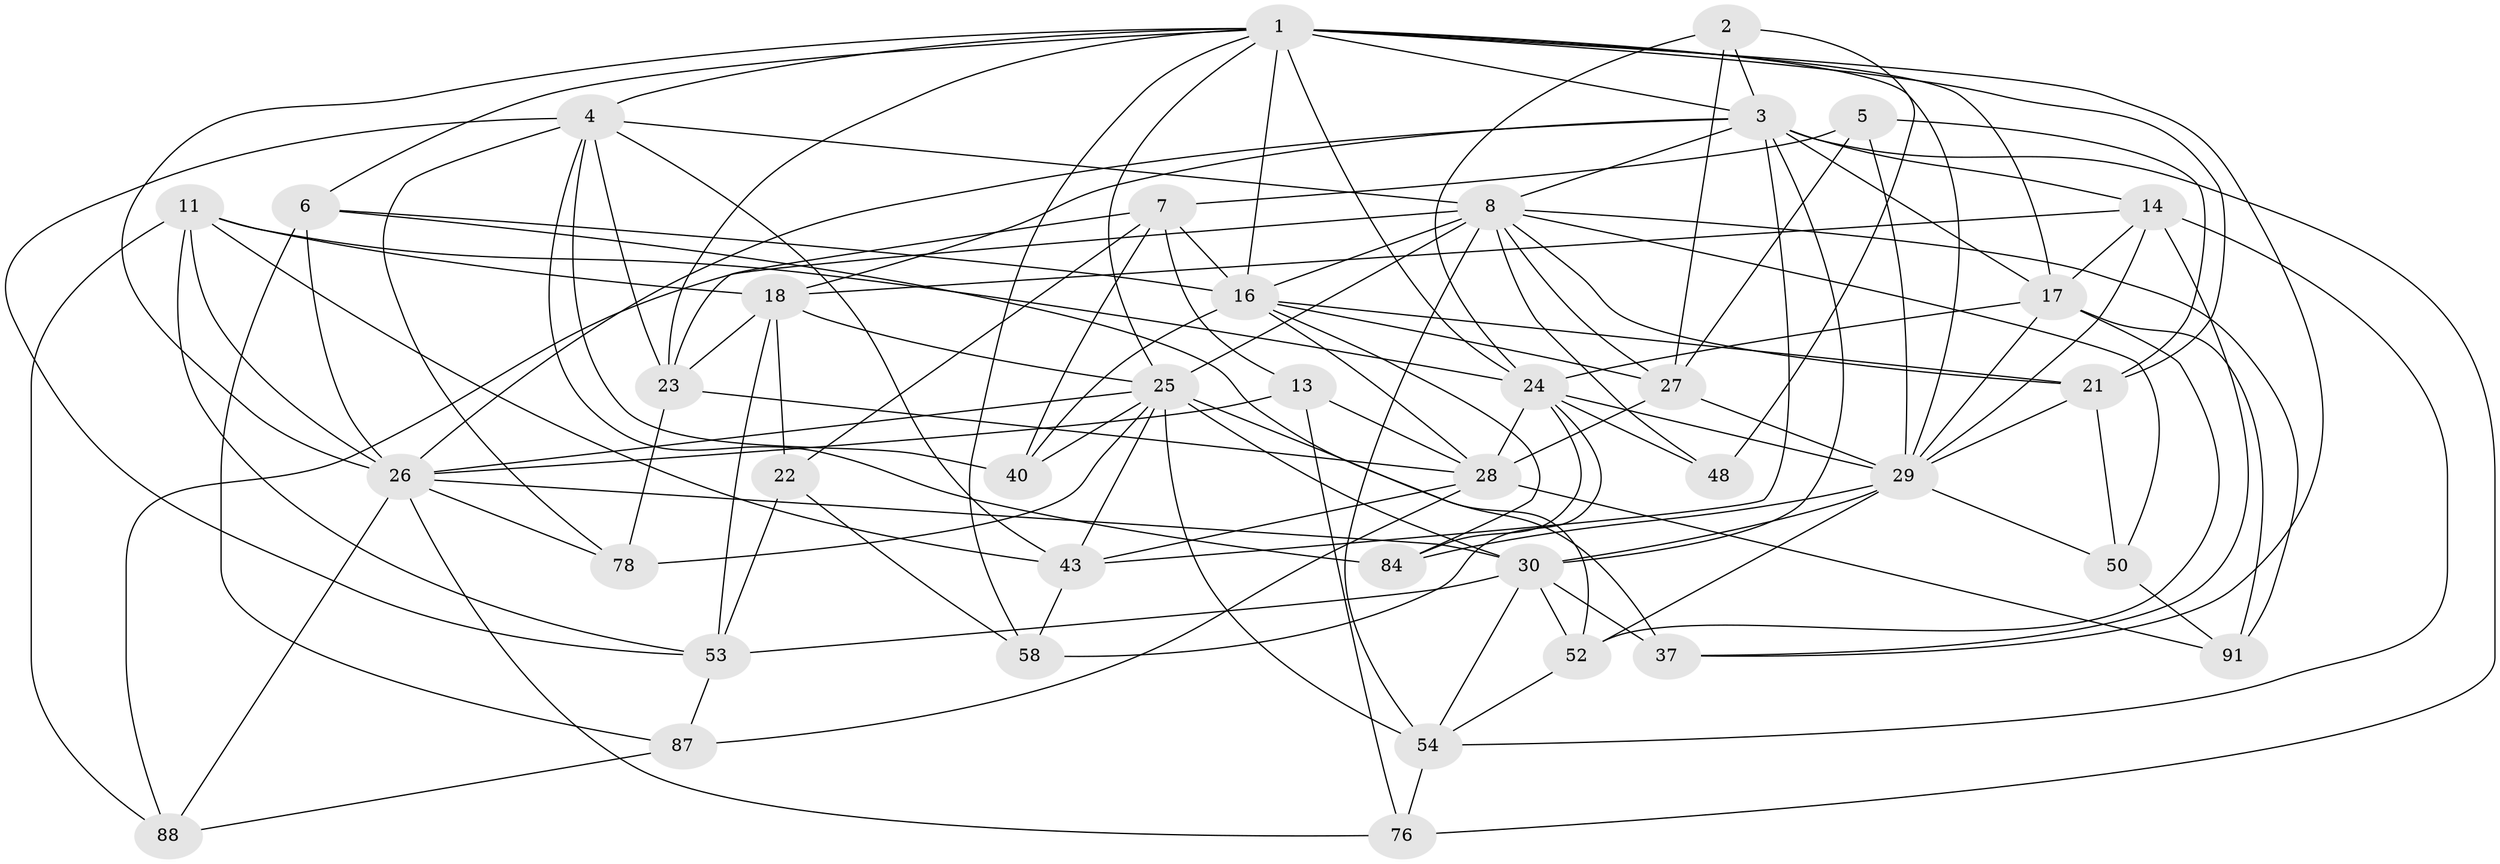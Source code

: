// original degree distribution, {4: 1.0}
// Generated by graph-tools (version 1.1) at 2025/20/03/04/25 18:20:42]
// undirected, 39 vertices, 122 edges
graph export_dot {
graph [start="1"]
  node [color=gray90,style=filled];
  1 [super="+70+9"];
  2;
  3 [super="+12"];
  4 [super="+10+31"];
  5;
  6 [super="+81"];
  7 [super="+96"];
  8 [super="+33"];
  11 [super="+15"];
  13;
  14 [super="+79"];
  16 [super="+90+19+86"];
  17 [super="+61+85"];
  18 [super="+20+55+72"];
  21 [super="+75"];
  22 [super="+67"];
  23 [super="+34"];
  24 [super="+35+63"];
  25 [super="+32+73+42"];
  26 [super="+45+64"];
  27 [super="+57"];
  28 [super="+68+80"];
  29 [super="+46+49+38"];
  30 [super="+97+47"];
  37 [super="+71"];
  40;
  43 [super="+59"];
  48;
  50;
  52 [super="+62"];
  53 [super="+83+94+89"];
  54 [super="+77"];
  58;
  76;
  78;
  84;
  87;
  88;
  91;
  1 -- 37;
  1 -- 58;
  1 -- 24;
  1 -- 17 [weight=2];
  1 -- 23;
  1 -- 3;
  1 -- 4;
  1 -- 6;
  1 -- 16;
  1 -- 21;
  1 -- 25;
  1 -- 26;
  1 -- 29;
  2 -- 48;
  2 -- 24;
  2 -- 3;
  2 -- 27;
  3 -- 26;
  3 -- 43;
  3 -- 8;
  3 -- 76;
  3 -- 14;
  3 -- 17;
  3 -- 18;
  3 -- 30;
  4 -- 78;
  4 -- 84;
  4 -- 53;
  4 -- 40;
  4 -- 43;
  4 -- 23 [weight=3];
  4 -- 8;
  5 -- 27;
  5 -- 29;
  5 -- 7;
  5 -- 21;
  6 -- 87;
  6 -- 52;
  6 -- 16 [weight=2];
  6 -- 26;
  7 -- 23;
  7 -- 40;
  7 -- 16;
  7 -- 13;
  7 -- 22;
  8 -- 91;
  8 -- 25 [weight=2];
  8 -- 16;
  8 -- 48;
  8 -- 50;
  8 -- 54;
  8 -- 88;
  8 -- 27;
  8 -- 21;
  11 -- 88;
  11 -- 26 [weight=2];
  11 -- 24;
  11 -- 18;
  11 -- 53 [weight=2];
  11 -- 43;
  13 -- 76;
  13 -- 26;
  13 -- 28;
  14 -- 37;
  14 -- 29;
  14 -- 18;
  14 -- 54;
  14 -- 17;
  16 -- 84;
  16 -- 40;
  16 -- 21;
  16 -- 28;
  16 -- 27;
  17 -- 29;
  17 -- 24;
  17 -- 91;
  17 -- 52;
  18 -- 25;
  18 -- 53 [weight=3];
  18 -- 22 [weight=2];
  18 -- 23;
  21 -- 29;
  21 -- 50;
  22 -- 58;
  22 -- 53 [weight=2];
  23 -- 28;
  23 -- 78;
  24 -- 48 [weight=2];
  24 -- 84;
  24 -- 58;
  24 -- 29;
  24 -- 28;
  25 -- 43;
  25 -- 26;
  25 -- 78;
  25 -- 54;
  25 -- 40;
  25 -- 37 [weight=2];
  25 -- 30;
  26 -- 88;
  26 -- 76;
  26 -- 78;
  26 -- 30 [weight=2];
  27 -- 29;
  27 -- 28;
  28 -- 43;
  28 -- 91;
  28 -- 87;
  29 -- 84;
  29 -- 30;
  29 -- 50;
  29 -- 52 [weight=2];
  30 -- 52;
  30 -- 37 [weight=2];
  30 -- 53;
  30 -- 54;
  43 -- 58;
  50 -- 91;
  52 -- 54;
  53 -- 87;
  54 -- 76;
  87 -- 88;
}
